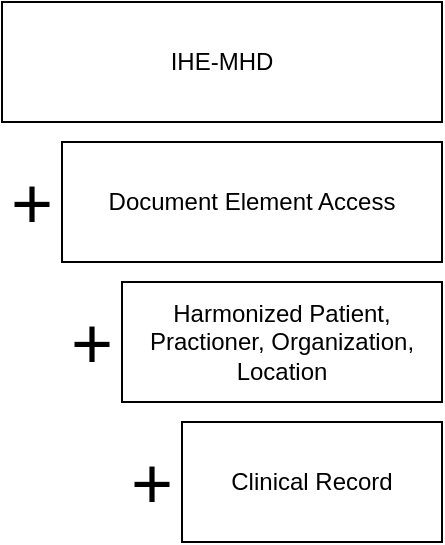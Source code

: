 <mxfile>
    <diagram id="nnz16Zz9q4wlDD-Q-UCL" name="Page-1">
        <mxGraphModel dx="1284" dy="779" grid="1" gridSize="10" guides="1" tooltips="1" connect="1" arrows="1" fold="1" page="1" pageScale="1" pageWidth="850" pageHeight="1100" math="0" shadow="0">
            <root>
                <mxCell id="0"/>
                <mxCell id="1" parent="0"/>
                <mxCell id="2" value="IHE-MHD" style="whiteSpace=wrap;html=1;" vertex="1" parent="1">
                    <mxGeometry x="40" y="40" width="220" height="60" as="geometry"/>
                </mxCell>
                <mxCell id="4" value="Document Element Access" style="whiteSpace=wrap;html=1;" vertex="1" parent="1">
                    <mxGeometry x="70" y="110" width="190" height="60" as="geometry"/>
                </mxCell>
                <mxCell id="5" value="&lt;font style=&quot;font-size: 36px;&quot;&gt;+&lt;/font&gt;" style="text;strokeColor=none;align=center;fillColor=none;html=1;verticalAlign=middle;whiteSpace=wrap;rounded=0;" vertex="1" parent="1">
                    <mxGeometry x="40" y="125" width="30" height="30" as="geometry"/>
                </mxCell>
                <mxCell id="6" value="Harmonized Patient, Practioner, Organization, Location" style="whiteSpace=wrap;html=1;" vertex="1" parent="1">
                    <mxGeometry x="100" y="180" width="160" height="60" as="geometry"/>
                </mxCell>
                <mxCell id="7" value="&lt;font style=&quot;font-size: 36px;&quot;&gt;+&lt;/font&gt;" style="text;strokeColor=none;align=center;fillColor=none;html=1;verticalAlign=middle;whiteSpace=wrap;rounded=0;" vertex="1" parent="1">
                    <mxGeometry x="70" y="195" width="30" height="30" as="geometry"/>
                </mxCell>
                <mxCell id="8" value="Clinical Record" style="whiteSpace=wrap;html=1;" vertex="1" parent="1">
                    <mxGeometry x="130" y="250" width="130" height="60" as="geometry"/>
                </mxCell>
                <mxCell id="9" value="&lt;font style=&quot;font-size: 36px;&quot;&gt;+&lt;/font&gt;" style="text;strokeColor=none;align=center;fillColor=none;html=1;verticalAlign=middle;whiteSpace=wrap;rounded=0;" vertex="1" parent="1">
                    <mxGeometry x="100" y="265" width="30" height="30" as="geometry"/>
                </mxCell>
            </root>
        </mxGraphModel>
    </diagram>
</mxfile>